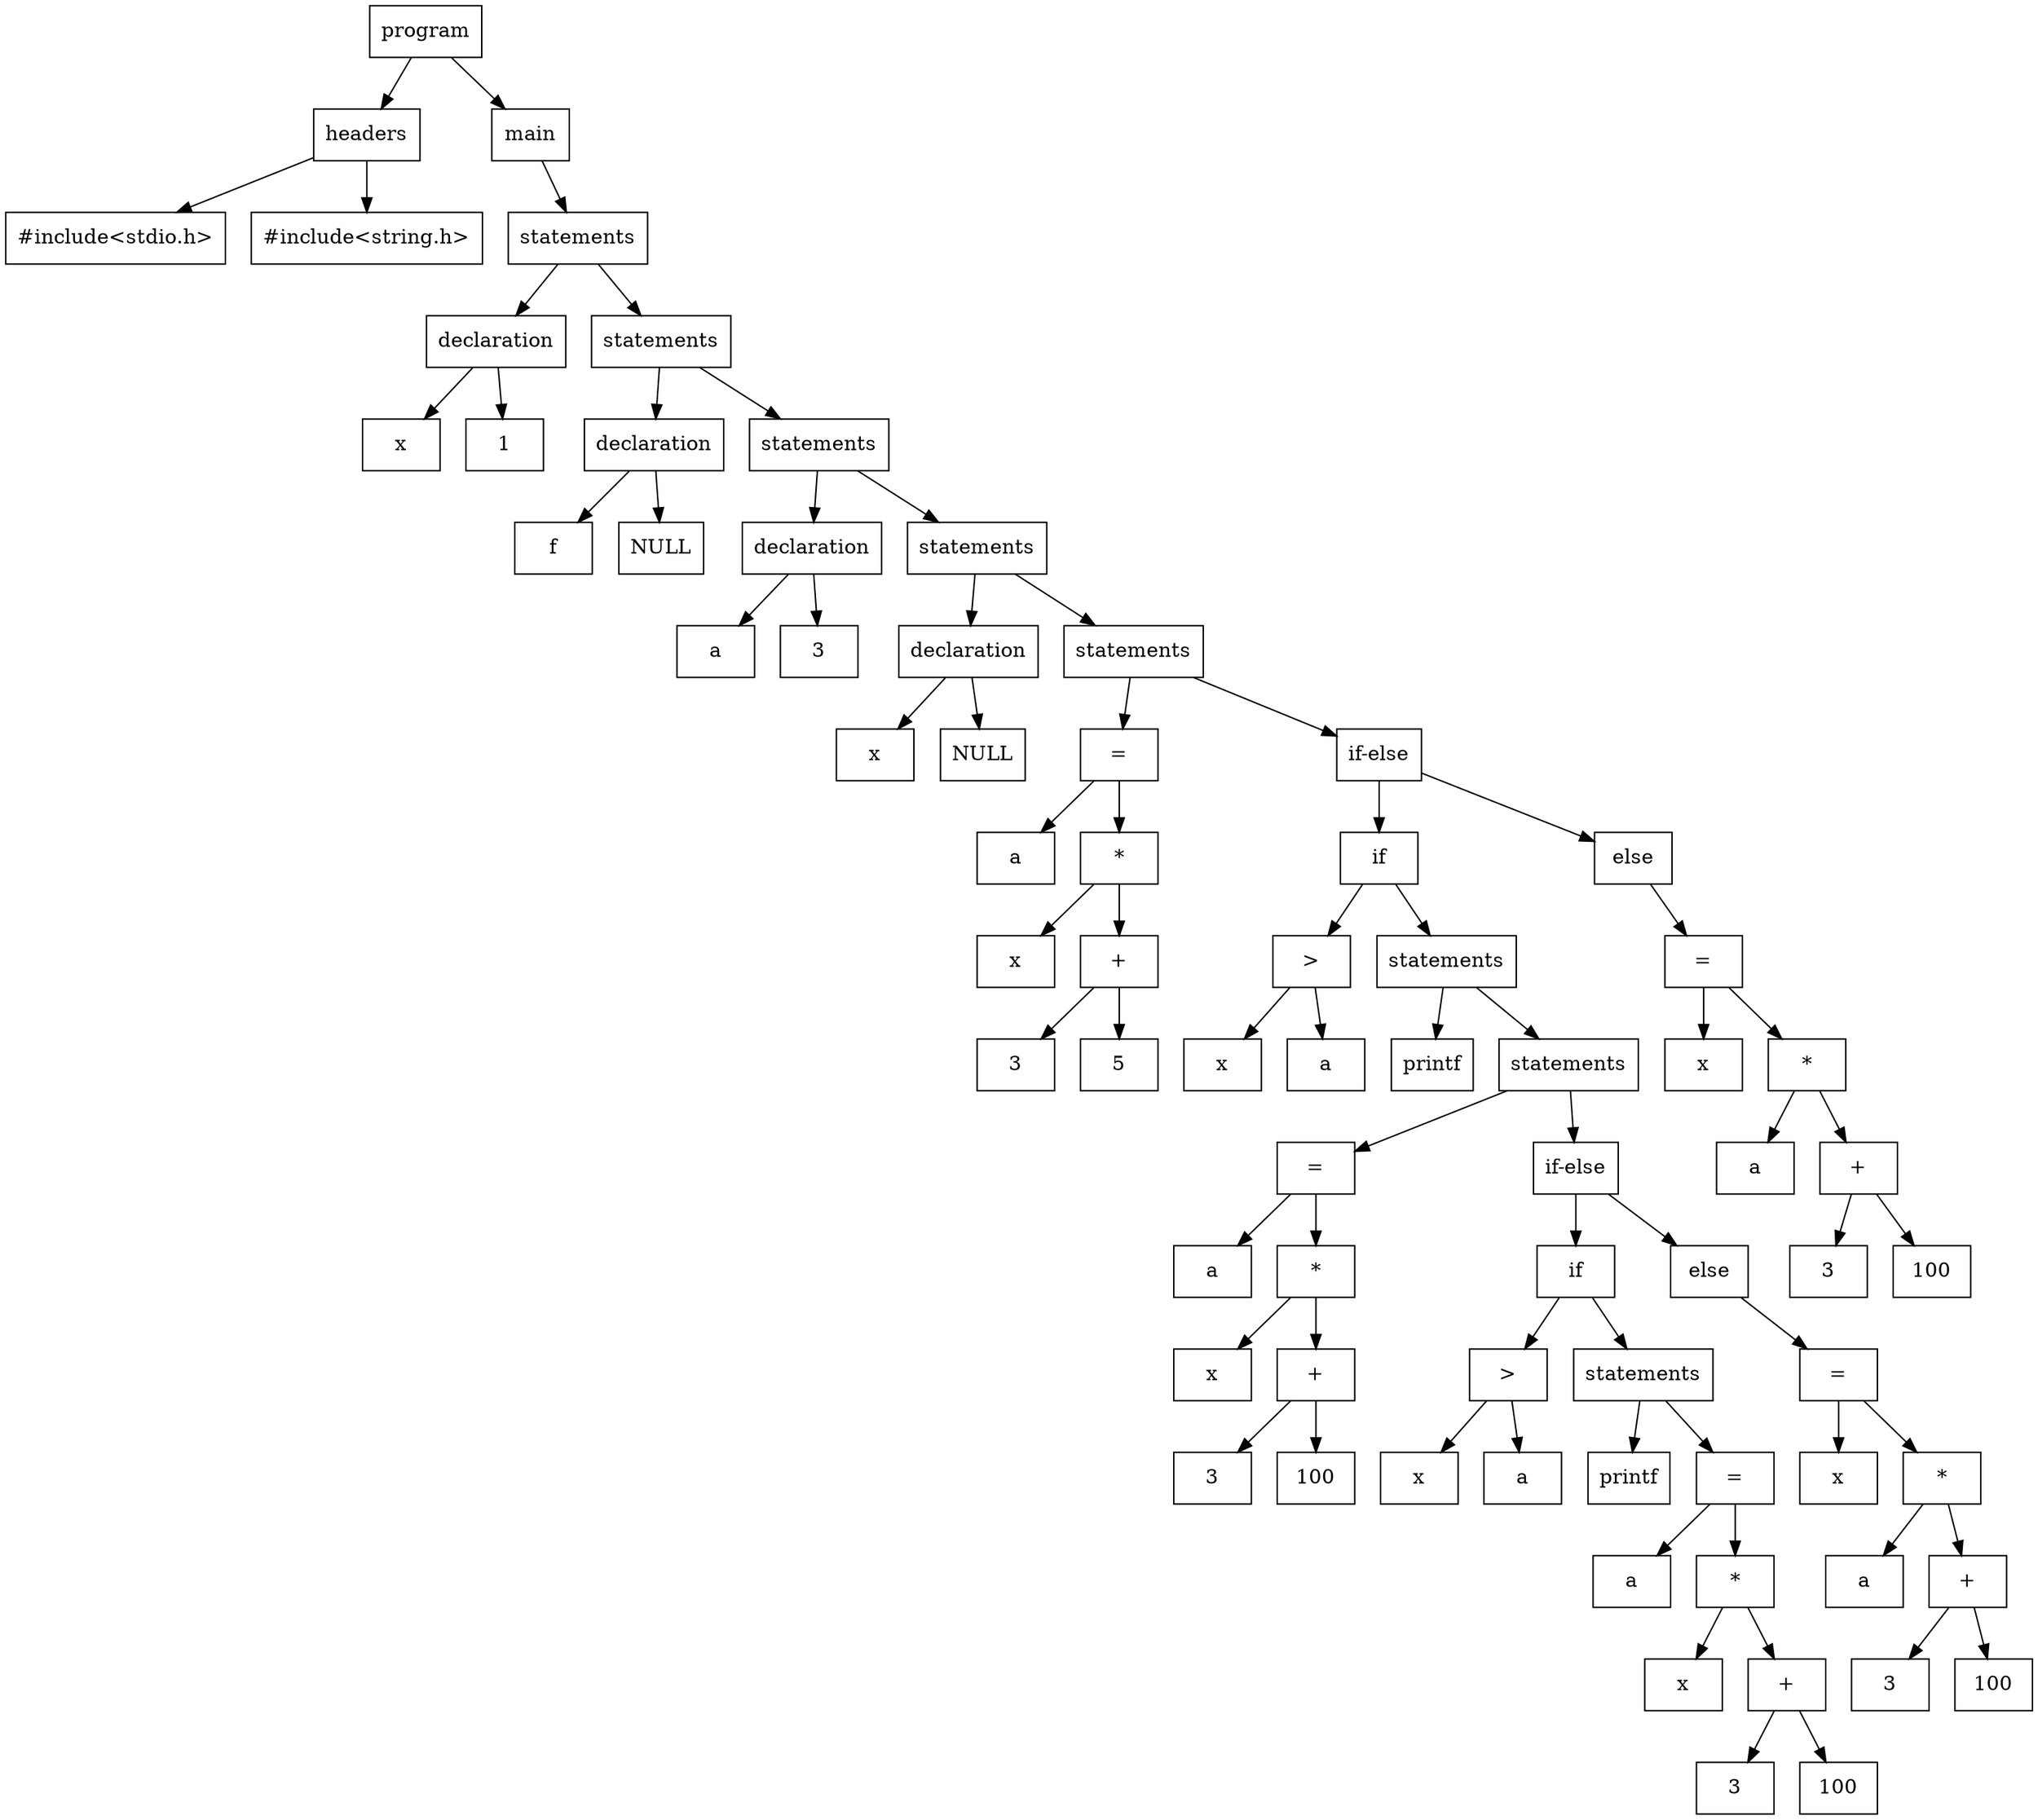 digraph ParseTree {
  node [shape=box];
  "0x14bf05140" [label="program"];
  "0x14bf05140" -> "0x14bf041e0";
  "0x14bf041e0" [label="headers"];
  "0x14bf041e0" -> "0x14bf04120";
  "0x14bf04120" [label="#include<stdio.h>"];
  "0x14bf041e0" -> "0x14bf041a0";
  "0x14bf041a0" [label="#include<string.h>"];
  "0x14bf05140" -> "0x14bf05110";
  "0x14bf05110" [label="main"];
  "0x14bf05110" -> "0x14bf050e0";
  "0x14bf050e0" [label="statements"];
  "0x14bf050e0" -> "0x14bf04300";
  "0x14bf04300" [label="declaration"];
  "0x14bf04300" -> "0x14bf042d0";
  "0x14bf042d0" [label="x"];
  "0x14bf04300" -> "0x14bf042a0";
  "0x14bf042a0" [label="1"];
  "0x14bf050e0" -> "0x14bf050b0";
  "0x14bf050b0" [label="statements"];
  "0x14bf050b0" -> "0x14bf043c0";
  "0x14bf043c0" [label="declaration"];
  "0x14bf043c0" -> "0x14bf04390";
  "0x14bf04390" [label="f"];
  "0x14bf043c0" -> "0x14bf04360";
  "0x14bf04360" [label="NULL"];
  "0x14bf050b0" -> "0x14bf05080";
  "0x14bf05080" [label="statements"];
  "0x14bf05080" -> "0x14bf044b0";
  "0x14bf044b0" [label="declaration"];
  "0x14bf044b0" -> "0x14bf04480";
  "0x14bf04480" [label="a"];
  "0x14bf044b0" -> "0x14bf04450";
  "0x14bf04450" [label="3"];
  "0x14bf05080" -> "0x14bf05050";
  "0x14bf05050" [label="statements"];
  "0x14bf05050" -> "0x14bf04540";
  "0x14bf04540" [label="declaration"];
  "0x14bf04540" -> "0x14bf04510";
  "0x14bf04510" [label="x"];
  "0x14bf04540" -> "0x14bf044e0";
  "0x14bf044e0" [label="NULL"];
  "0x14bf05050" -> "0x14bf05020";
  "0x14bf05020" [label="statements"];
  "0x14bf05020" -> "0x14bf046c0";
  "0x14bf046c0" [label="="];
  "0x14bf046c0" -> "0x14bf04690";
  "0x14bf04690" [label="a"];
  "0x14bf046c0" -> "0x14bf04660";
  "0x14bf04660" [label="*"];
  "0x14bf04660" -> "0x14bf04570";
  "0x14bf04570" [label="x"];
  "0x14bf04660" -> "0x14bf04630";
  "0x14bf04630" [label="+"];
  "0x14bf04630" -> "0x14bf045a0";
  "0x14bf045a0" [label="3"];
  "0x14bf04630" -> "0x14bf04600";
  "0x14bf04600" [label="5"];
  "0x14bf05020" -> "0x14bf04ff0";
  "0x14bf04ff0" [label="if-else"];
  "0x14bf04ff0" -> "0x14bf04fc0";
  "0x14bf04fc0" [label="if"];
  "0x14bf04fc0" -> "0x14bf04780";
  "0x14bf04780" [label=">"];
  "0x14bf04780" -> "0x14bf04720";
  "0x14bf04720" [label="x"];
  "0x14bf04780" -> "0x14bf04750";
  "0x14bf04750" [label="a"];
  "0x14bf04fc0" -> "0x14bf04e10";
  "0x14bf04e10" [label="statements"];
  "0x14bf04e10" -> "0x14bf047e0";
  "0x14bf047e0" [label="printf"];
  "0x14bf04e10" -> "0x14bf04de0";
  "0x14bf04de0" [label="statements"];
  "0x14bf04de0" -> "0x14bf04960";
  "0x14bf04960" [label="="];
  "0x14bf04960" -> "0x14bf04930";
  "0x14bf04930" [label="a"];
  "0x14bf04960" -> "0x14bf04900";
  "0x14bf04900" [label="*"];
  "0x14bf04900" -> "0x14bf04810";
  "0x14bf04810" [label="x"];
  "0x14bf04900" -> "0x14bf048d0";
  "0x14bf048d0" [label="+"];
  "0x14bf048d0" -> "0x14bf04840";
  "0x14bf04840" [label="3"];
  "0x14bf048d0" -> "0x14bf048a0";
  "0x14bf048a0" [label="100"];
  "0x14bf04de0" -> "0x14bf04db0";
  "0x14bf04db0" [label="if-else"];
  "0x14bf04db0" -> "0x14bf04d80";
  "0x14bf04d80" [label="if"];
  "0x14bf04d80" -> "0x14bf049f0";
  "0x14bf049f0" [label=">"];
  "0x14bf049f0" -> "0x14bf04990";
  "0x14bf04990" [label="x"];
  "0x14bf049f0" -> "0x14bf049c0";
  "0x14bf049c0" [label="a"];
  "0x14bf04d80" -> "0x14bf04ba0";
  "0x14bf04ba0" [label="statements"];
  "0x14bf04ba0" -> "0x14bf04a20";
  "0x14bf04a20" [label="printf"];
  "0x14bf04ba0" -> "0x14bf04b70";
  "0x14bf04b70" [label="="];
  "0x14bf04b70" -> "0x14bf04b40";
  "0x14bf04b40" [label="a"];
  "0x14bf04b70" -> "0x14bf04b10";
  "0x14bf04b10" [label="*"];
  "0x14bf04b10" -> "0x14bf04a50";
  "0x14bf04a50" [label="x"];
  "0x14bf04b10" -> "0x14bf04ae0";
  "0x14bf04ae0" [label="+"];
  "0x14bf04ae0" -> "0x14bf04a80";
  "0x14bf04a80" [label="3"];
  "0x14bf04ae0" -> "0x14bf04ab0";
  "0x14bf04ab0" [label="100"];
  "0x14bf04db0" -> "0x14bf04d50";
  "0x14bf04d50" [label="else"];
  "0x14bf04d50" -> "0x14bf04d20";
  "0x14bf04d20" [label="="];
  "0x14bf04d20" -> "0x14bf04cf0";
  "0x14bf04cf0" [label="x"];
  "0x14bf04d20" -> "0x14bf04cc0";
  "0x14bf04cc0" [label="*"];
  "0x14bf04cc0" -> "0x14bf04c00";
  "0x14bf04c00" [label="a"];
  "0x14bf04cc0" -> "0x14bf04c90";
  "0x14bf04c90" [label="+"];
  "0x14bf04c90" -> "0x14bf04c30";
  "0x14bf04c30" [label="3"];
  "0x14bf04c90" -> "0x14bf04c60";
  "0x14bf04c60" [label="100"];
  "0x14bf04ff0" -> "0x14bf04f90";
  "0x14bf04f90" [label="else"];
  "0x14bf04f90" -> "0x14bf04f60";
  "0x14bf04f60" [label="="];
  "0x14bf04f60" -> "0x14bf04f30";
  "0x14bf04f30" [label="x"];
  "0x14bf04f60" -> "0x14bf04f00";
  "0x14bf04f00" [label="*"];
  "0x14bf04f00" -> "0x14bf04e40";
  "0x14bf04e40" [label="a"];
  "0x14bf04f00" -> "0x14bf04ed0";
  "0x14bf04ed0" [label="+"];
  "0x14bf04ed0" -> "0x14bf04e70";
  "0x14bf04e70" [label="3"];
  "0x14bf04ed0" -> "0x14bf04ea0";
  "0x14bf04ea0" [label="100"];
}
